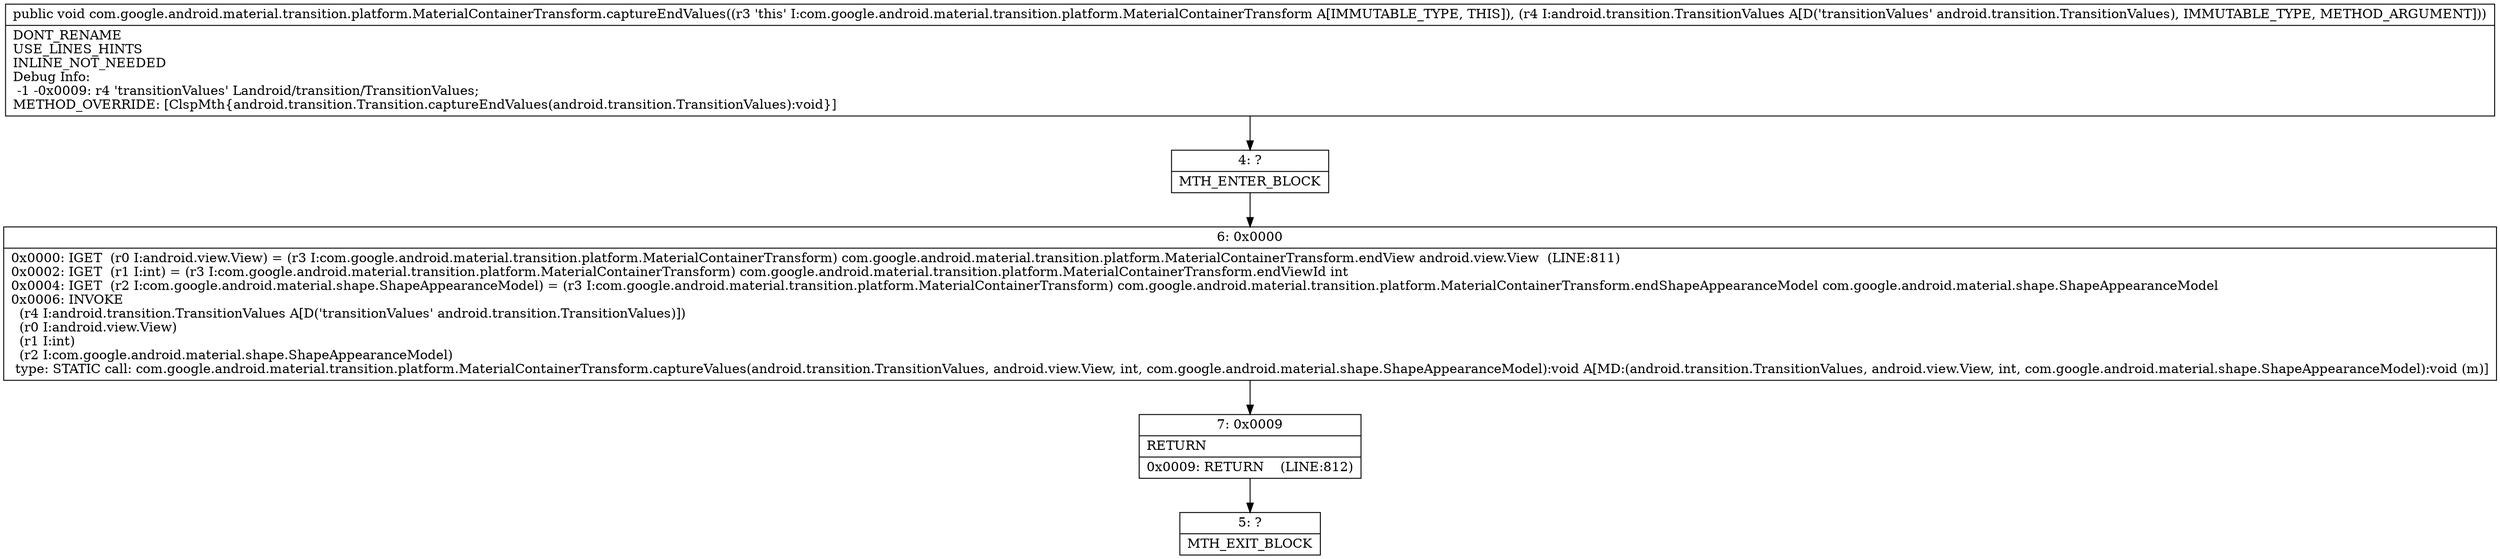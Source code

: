 digraph "CFG forcom.google.android.material.transition.platform.MaterialContainerTransform.captureEndValues(Landroid\/transition\/TransitionValues;)V" {
Node_4 [shape=record,label="{4\:\ ?|MTH_ENTER_BLOCK\l}"];
Node_6 [shape=record,label="{6\:\ 0x0000|0x0000: IGET  (r0 I:android.view.View) = (r3 I:com.google.android.material.transition.platform.MaterialContainerTransform) com.google.android.material.transition.platform.MaterialContainerTransform.endView android.view.View  (LINE:811)\l0x0002: IGET  (r1 I:int) = (r3 I:com.google.android.material.transition.platform.MaterialContainerTransform) com.google.android.material.transition.platform.MaterialContainerTransform.endViewId int \l0x0004: IGET  (r2 I:com.google.android.material.shape.ShapeAppearanceModel) = (r3 I:com.google.android.material.transition.platform.MaterialContainerTransform) com.google.android.material.transition.platform.MaterialContainerTransform.endShapeAppearanceModel com.google.android.material.shape.ShapeAppearanceModel \l0x0006: INVOKE  \l  (r4 I:android.transition.TransitionValues A[D('transitionValues' android.transition.TransitionValues)])\l  (r0 I:android.view.View)\l  (r1 I:int)\l  (r2 I:com.google.android.material.shape.ShapeAppearanceModel)\l type: STATIC call: com.google.android.material.transition.platform.MaterialContainerTransform.captureValues(android.transition.TransitionValues, android.view.View, int, com.google.android.material.shape.ShapeAppearanceModel):void A[MD:(android.transition.TransitionValues, android.view.View, int, com.google.android.material.shape.ShapeAppearanceModel):void (m)]\l}"];
Node_7 [shape=record,label="{7\:\ 0x0009|RETURN\l|0x0009: RETURN    (LINE:812)\l}"];
Node_5 [shape=record,label="{5\:\ ?|MTH_EXIT_BLOCK\l}"];
MethodNode[shape=record,label="{public void com.google.android.material.transition.platform.MaterialContainerTransform.captureEndValues((r3 'this' I:com.google.android.material.transition.platform.MaterialContainerTransform A[IMMUTABLE_TYPE, THIS]), (r4 I:android.transition.TransitionValues A[D('transitionValues' android.transition.TransitionValues), IMMUTABLE_TYPE, METHOD_ARGUMENT]))  | DONT_RENAME\lUSE_LINES_HINTS\lINLINE_NOT_NEEDED\lDebug Info:\l  \-1 \-0x0009: r4 'transitionValues' Landroid\/transition\/TransitionValues;\lMETHOD_OVERRIDE: [ClspMth\{android.transition.Transition.captureEndValues(android.transition.TransitionValues):void\}]\l}"];
MethodNode -> Node_4;Node_4 -> Node_6;
Node_6 -> Node_7;
Node_7 -> Node_5;
}

